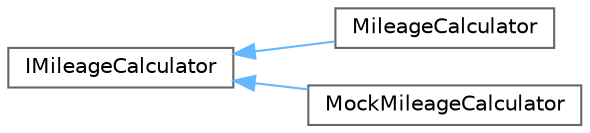 digraph "Graphical Class Hierarchy"
{
 // LATEX_PDF_SIZE
  bgcolor="transparent";
  edge [fontname=Helvetica,fontsize=10,labelfontname=Helvetica,labelfontsize=10];
  node [fontname=Helvetica,fontsize=10,shape=box,height=0.2,width=0.4];
  rankdir="LR";
  Node0 [id="Node000000",label="IMileageCalculator",height=0.2,width=0.4,color="grey40", fillcolor="white", style="filled",URL="$classIMileageCalculator.html",tooltip="Interface for calculating the mileage of a vehicle."];
  Node0 -> Node1 [id="edge7_Node000000_Node000001",dir="back",color="steelblue1",style="solid",tooltip=" "];
  Node1 [id="Node000001",label="MileageCalculator",height=0.2,width=0.4,color="grey40", fillcolor="white", style="filled",URL="$classMileageCalculator.html",tooltip="Class that calculates the total distance traveled based on speed measurements."];
  Node0 -> Node2 [id="edge8_Node000000_Node000002",dir="back",color="steelblue1",style="solid",tooltip=" "];
  Node2 [id="Node000002",label="MockMileageCalculator",height=0.2,width=0.4,color="grey40", fillcolor="white", style="filled",URL="$classMockMileageCalculator.html",tooltip="Class to emulate the behavior of the MileageCalculator class."];
}
